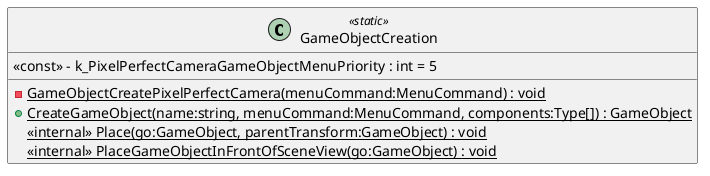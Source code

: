@startuml
class GameObjectCreation <<static>> {
    <<const>> - k_PixelPerfectCameraGameObjectMenuPriority : int = 5
    {static} - GameObjectCreatePixelPerfectCamera(menuCommand:MenuCommand) : void
    {static} + CreateGameObject(name:string, menuCommand:MenuCommand, components:Type[]) : GameObject
    <<internal>> {static} Place(go:GameObject, parentTransform:GameObject) : void
    <<internal>> {static} PlaceGameObjectInFrontOfSceneView(go:GameObject) : void
}
@enduml

